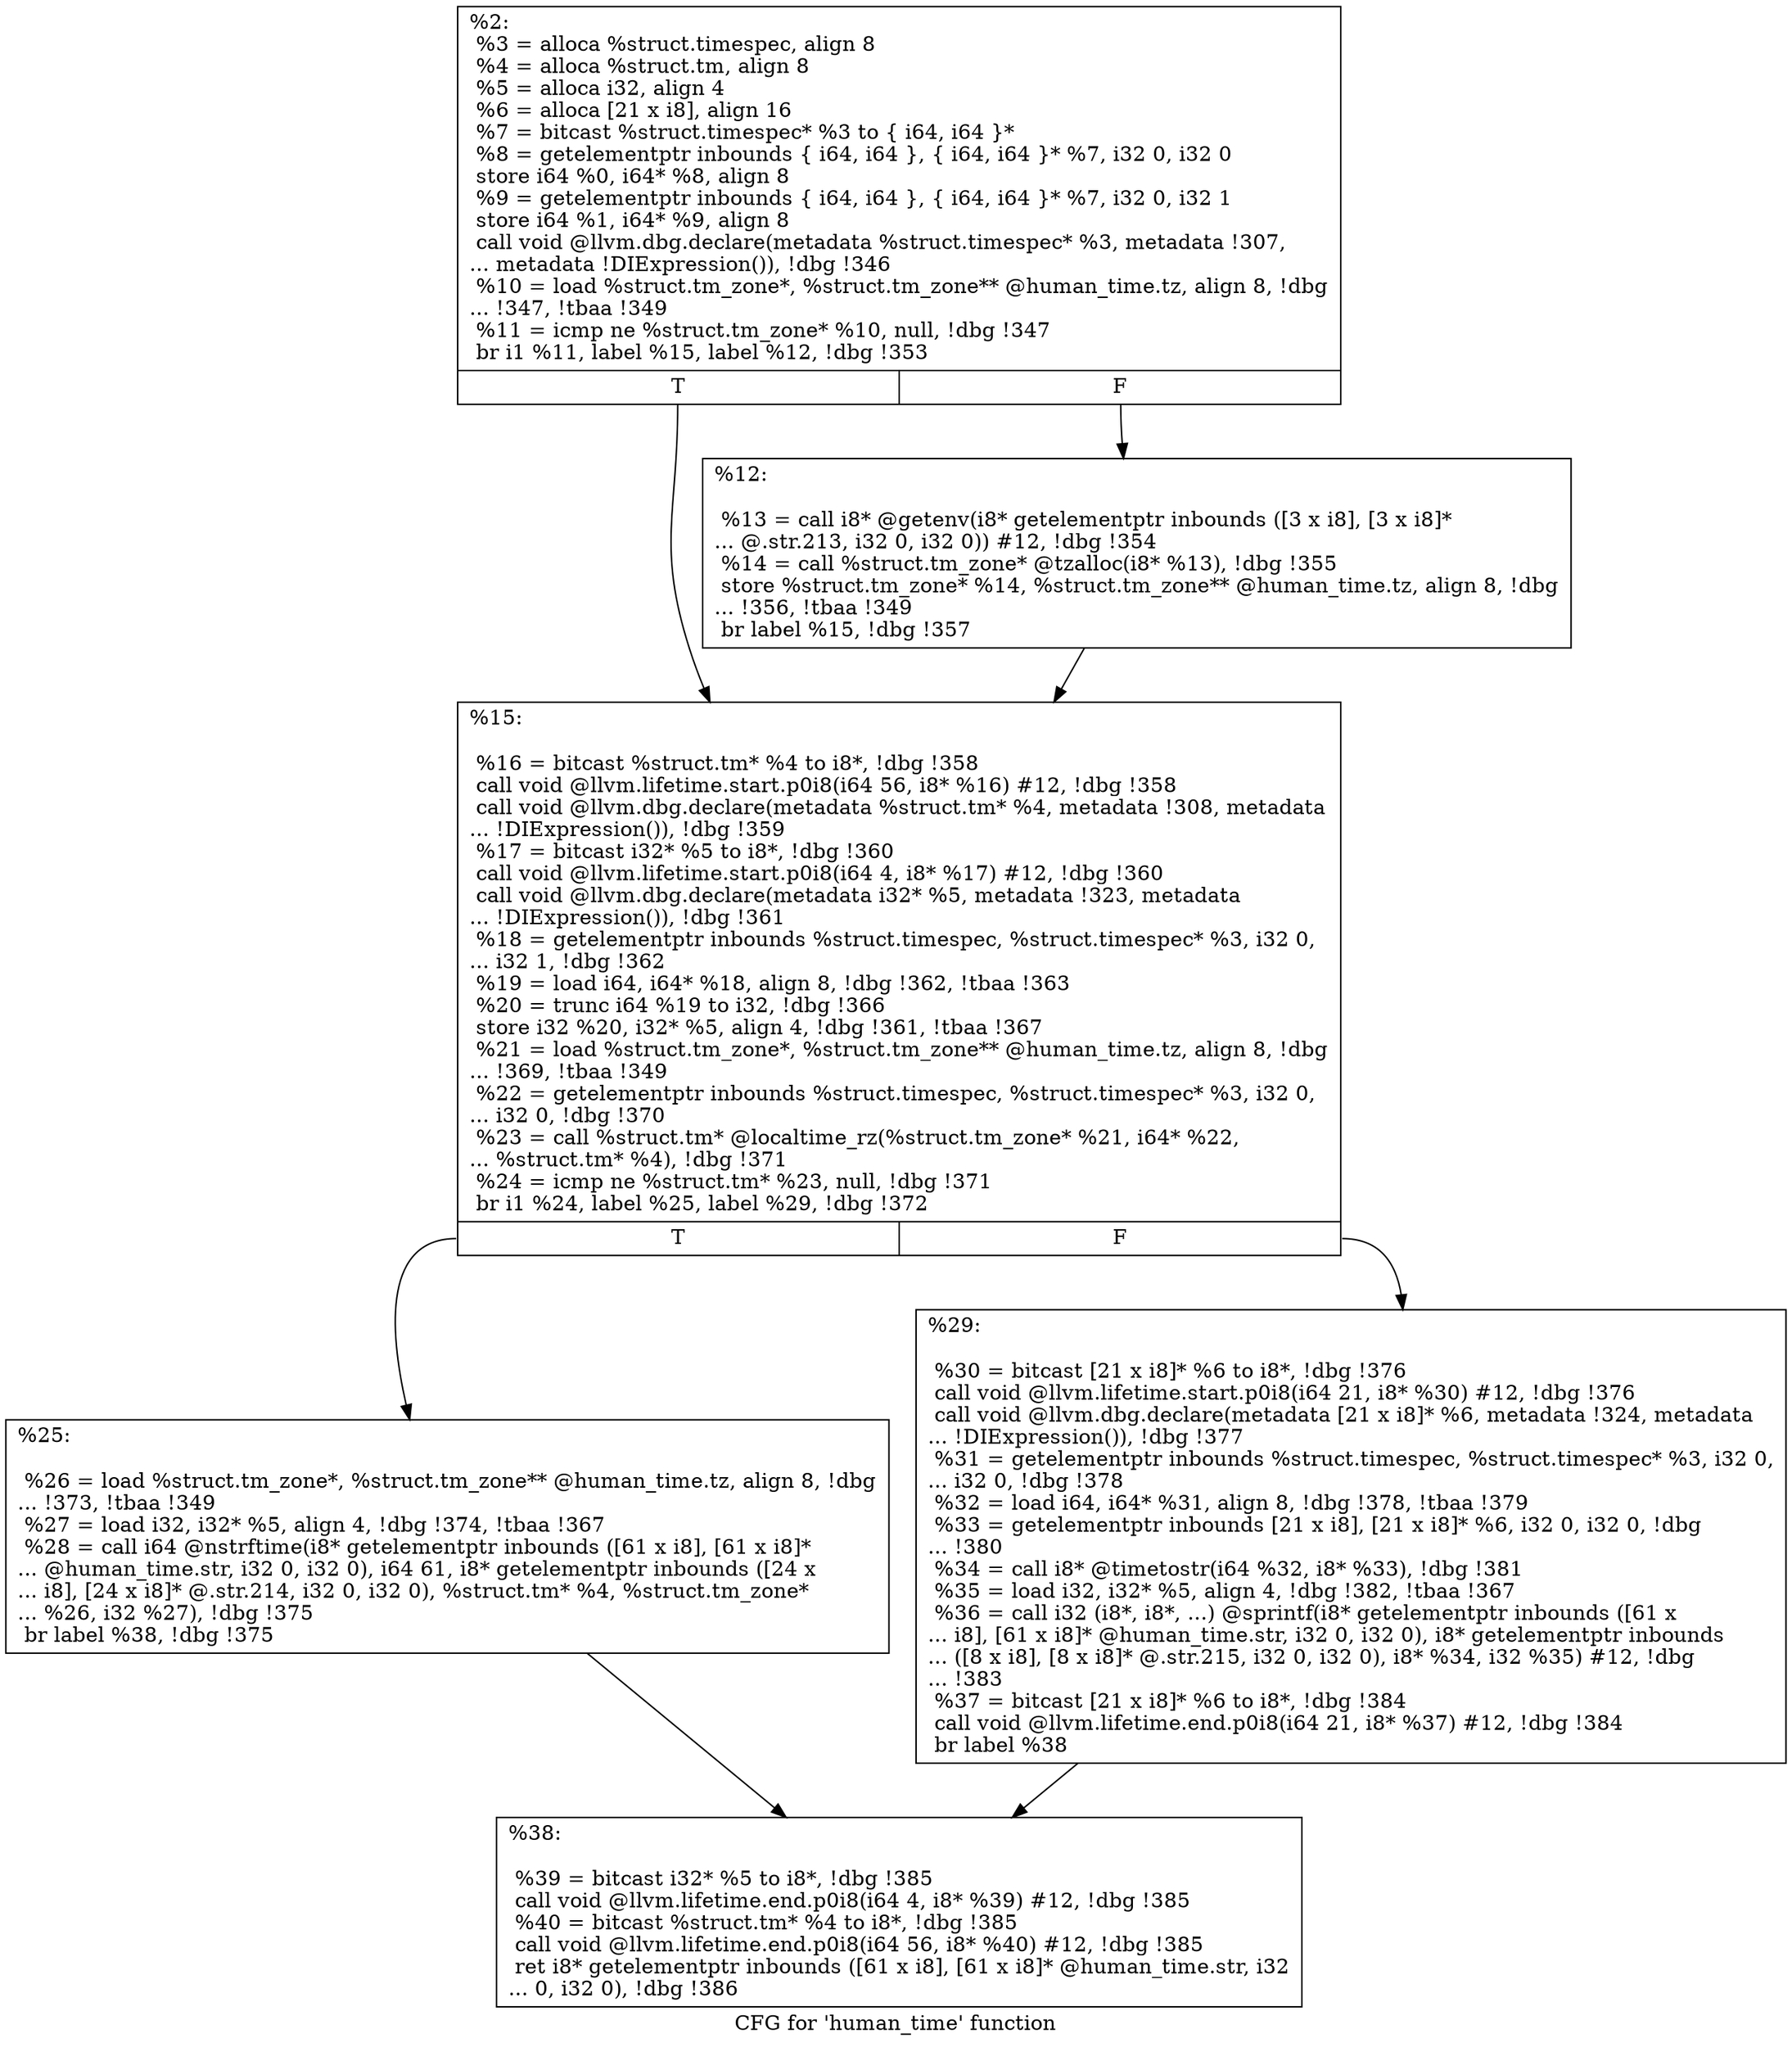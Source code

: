 digraph "CFG for 'human_time' function" {
	label="CFG for 'human_time' function";

	Node0x1309000 [shape=record,label="{%2:\l  %3 = alloca %struct.timespec, align 8\l  %4 = alloca %struct.tm, align 8\l  %5 = alloca i32, align 4\l  %6 = alloca [21 x i8], align 16\l  %7 = bitcast %struct.timespec* %3 to \{ i64, i64 \}*\l  %8 = getelementptr inbounds \{ i64, i64 \}, \{ i64, i64 \}* %7, i32 0, i32 0\l  store i64 %0, i64* %8, align 8\l  %9 = getelementptr inbounds \{ i64, i64 \}, \{ i64, i64 \}* %7, i32 0, i32 1\l  store i64 %1, i64* %9, align 8\l  call void @llvm.dbg.declare(metadata %struct.timespec* %3, metadata !307,\l... metadata !DIExpression()), !dbg !346\l  %10 = load %struct.tm_zone*, %struct.tm_zone** @human_time.tz, align 8, !dbg\l... !347, !tbaa !349\l  %11 = icmp ne %struct.tm_zone* %10, null, !dbg !347\l  br i1 %11, label %15, label %12, !dbg !353\l|{<s0>T|<s1>F}}"];
	Node0x1309000:s0 -> Node0x1309140;
	Node0x1309000:s1 -> Node0x13090f0;
	Node0x13090f0 [shape=record,label="{%12:\l\l  %13 = call i8* @getenv(i8* getelementptr inbounds ([3 x i8], [3 x i8]*\l... @.str.213, i32 0, i32 0)) #12, !dbg !354\l  %14 = call %struct.tm_zone* @tzalloc(i8* %13), !dbg !355\l  store %struct.tm_zone* %14, %struct.tm_zone** @human_time.tz, align 8, !dbg\l... !356, !tbaa !349\l  br label %15, !dbg !357\l}"];
	Node0x13090f0 -> Node0x1309140;
	Node0x1309140 [shape=record,label="{%15:\l\l  %16 = bitcast %struct.tm* %4 to i8*, !dbg !358\l  call void @llvm.lifetime.start.p0i8(i64 56, i8* %16) #12, !dbg !358\l  call void @llvm.dbg.declare(metadata %struct.tm* %4, metadata !308, metadata\l... !DIExpression()), !dbg !359\l  %17 = bitcast i32* %5 to i8*, !dbg !360\l  call void @llvm.lifetime.start.p0i8(i64 4, i8* %17) #12, !dbg !360\l  call void @llvm.dbg.declare(metadata i32* %5, metadata !323, metadata\l... !DIExpression()), !dbg !361\l  %18 = getelementptr inbounds %struct.timespec, %struct.timespec* %3, i32 0,\l... i32 1, !dbg !362\l  %19 = load i64, i64* %18, align 8, !dbg !362, !tbaa !363\l  %20 = trunc i64 %19 to i32, !dbg !366\l  store i32 %20, i32* %5, align 4, !dbg !361, !tbaa !367\l  %21 = load %struct.tm_zone*, %struct.tm_zone** @human_time.tz, align 8, !dbg\l... !369, !tbaa !349\l  %22 = getelementptr inbounds %struct.timespec, %struct.timespec* %3, i32 0,\l... i32 0, !dbg !370\l  %23 = call %struct.tm* @localtime_rz(%struct.tm_zone* %21, i64* %22,\l... %struct.tm* %4), !dbg !371\l  %24 = icmp ne %struct.tm* %23, null, !dbg !371\l  br i1 %24, label %25, label %29, !dbg !372\l|{<s0>T|<s1>F}}"];
	Node0x1309140:s0 -> Node0x1309190;
	Node0x1309140:s1 -> Node0x13091e0;
	Node0x1309190 [shape=record,label="{%25:\l\l  %26 = load %struct.tm_zone*, %struct.tm_zone** @human_time.tz, align 8, !dbg\l... !373, !tbaa !349\l  %27 = load i32, i32* %5, align 4, !dbg !374, !tbaa !367\l  %28 = call i64 @nstrftime(i8* getelementptr inbounds ([61 x i8], [61 x i8]*\l... @human_time.str, i32 0, i32 0), i64 61, i8* getelementptr inbounds ([24 x\l... i8], [24 x i8]* @.str.214, i32 0, i32 0), %struct.tm* %4, %struct.tm_zone*\l... %26, i32 %27), !dbg !375\l  br label %38, !dbg !375\l}"];
	Node0x1309190 -> Node0x1309230;
	Node0x13091e0 [shape=record,label="{%29:\l\l  %30 = bitcast [21 x i8]* %6 to i8*, !dbg !376\l  call void @llvm.lifetime.start.p0i8(i64 21, i8* %30) #12, !dbg !376\l  call void @llvm.dbg.declare(metadata [21 x i8]* %6, metadata !324, metadata\l... !DIExpression()), !dbg !377\l  %31 = getelementptr inbounds %struct.timespec, %struct.timespec* %3, i32 0,\l... i32 0, !dbg !378\l  %32 = load i64, i64* %31, align 8, !dbg !378, !tbaa !379\l  %33 = getelementptr inbounds [21 x i8], [21 x i8]* %6, i32 0, i32 0, !dbg\l... !380\l  %34 = call i8* @timetostr(i64 %32, i8* %33), !dbg !381\l  %35 = load i32, i32* %5, align 4, !dbg !382, !tbaa !367\l  %36 = call i32 (i8*, i8*, ...) @sprintf(i8* getelementptr inbounds ([61 x\l... i8], [61 x i8]* @human_time.str, i32 0, i32 0), i8* getelementptr inbounds\l... ([8 x i8], [8 x i8]* @.str.215, i32 0, i32 0), i8* %34, i32 %35) #12, !dbg\l... !383\l  %37 = bitcast [21 x i8]* %6 to i8*, !dbg !384\l  call void @llvm.lifetime.end.p0i8(i64 21, i8* %37) #12, !dbg !384\l  br label %38\l}"];
	Node0x13091e0 -> Node0x1309230;
	Node0x1309230 [shape=record,label="{%38:\l\l  %39 = bitcast i32* %5 to i8*, !dbg !385\l  call void @llvm.lifetime.end.p0i8(i64 4, i8* %39) #12, !dbg !385\l  %40 = bitcast %struct.tm* %4 to i8*, !dbg !385\l  call void @llvm.lifetime.end.p0i8(i64 56, i8* %40) #12, !dbg !385\l  ret i8* getelementptr inbounds ([61 x i8], [61 x i8]* @human_time.str, i32\l... 0, i32 0), !dbg !386\l}"];
}
